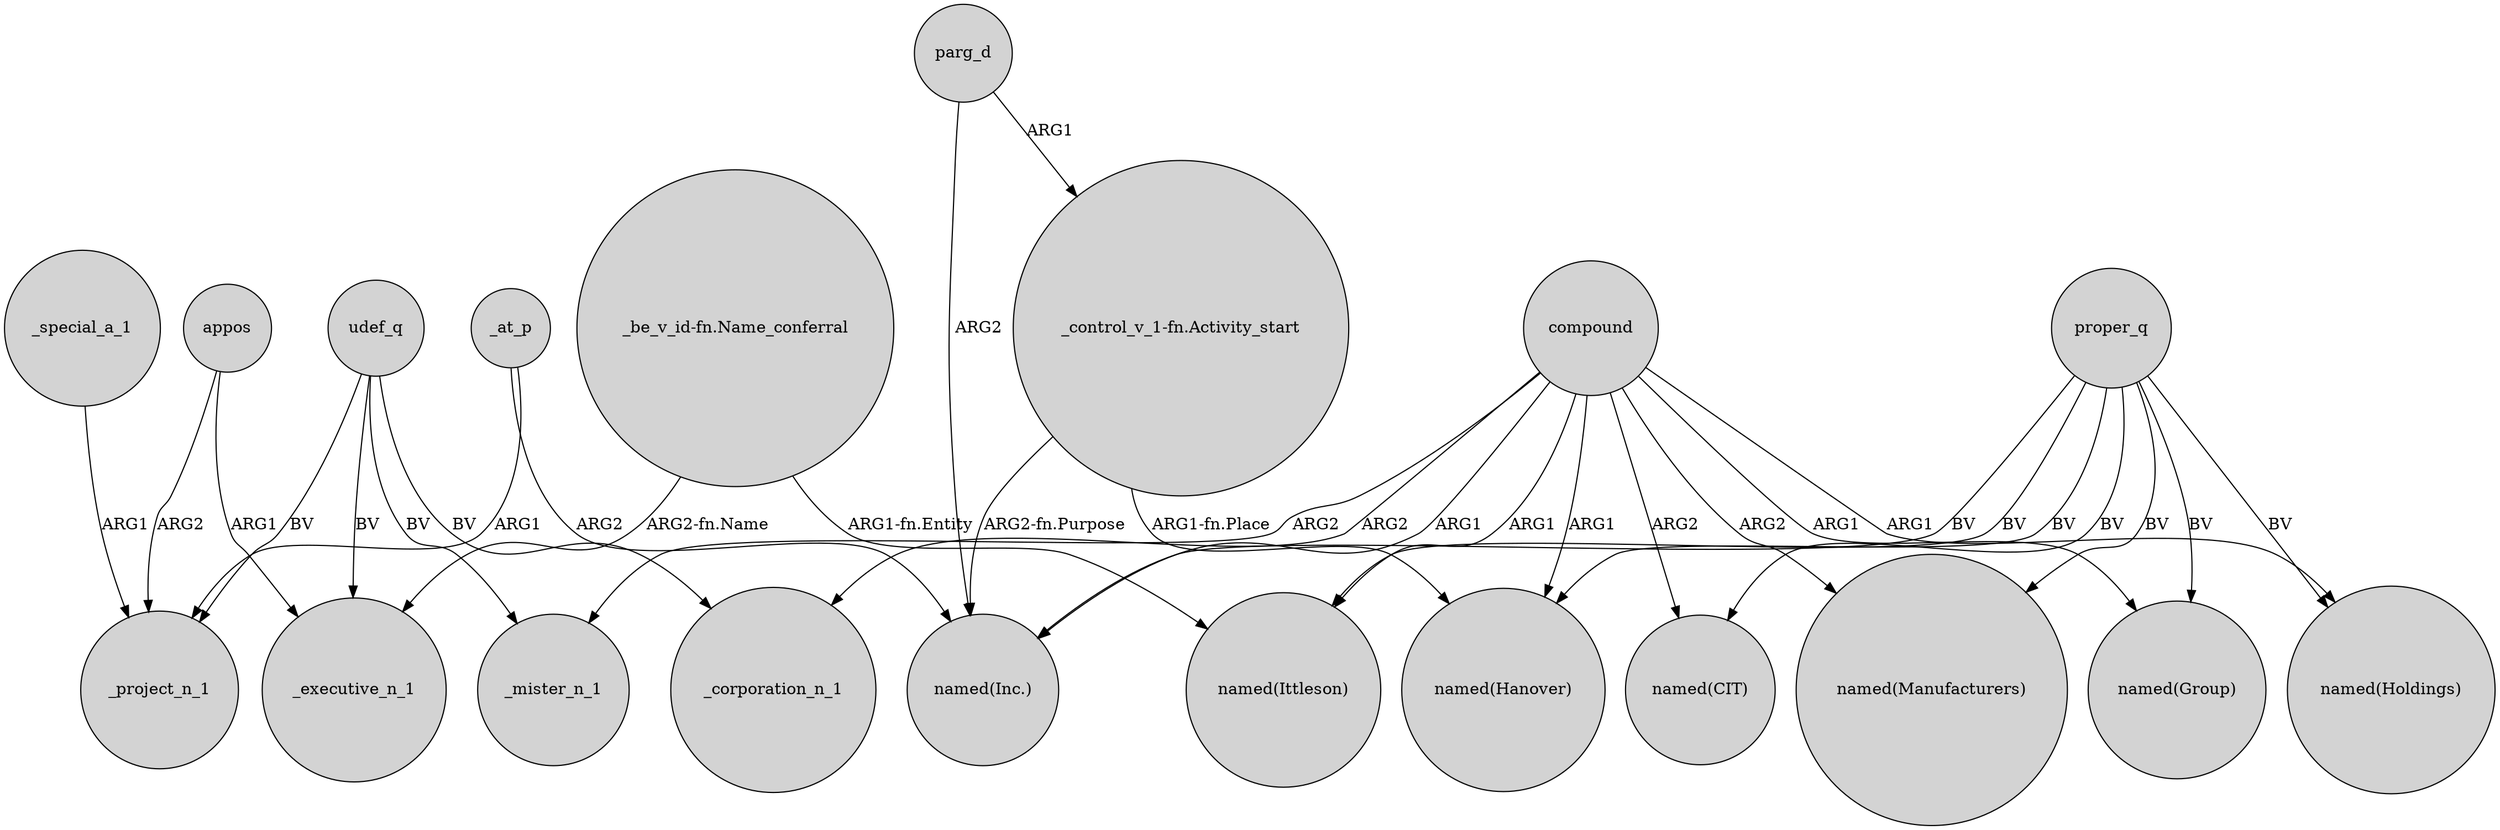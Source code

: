 digraph {
	node [shape=circle style=filled]
	udef_q -> _project_n_1 [label=BV]
	compound -> _mister_n_1 [label=ARG2]
	parg_d -> "named(Inc.)" [label=ARG2]
	appos -> _executive_n_1 [label=ARG1]
	compound -> "named(CIT)" [label=ARG2]
	compound -> "named(Group)" [label=ARG1]
	appos -> _project_n_1 [label=ARG2]
	_at_p -> _project_n_1 [label=ARG1]
	compound -> "named(Hanover)" [label=ARG1]
	proper_q -> "named(Ittleson)" [label=BV]
	udef_q -> _mister_n_1 [label=BV]
	proper_q -> "named(Group)" [label=BV]
	"_be_v_id-fn.Name_conferral" -> _executive_n_1 [label="ARG2-fn.Name"]
	proper_q -> "named(Inc.)" [label=BV]
	proper_q -> "named(Holdings)" [label=BV]
	udef_q -> _executive_n_1 [label=BV]
	proper_q -> "named(Hanover)" [label=BV]
	"_control_v_1-fn.Activity_start" -> "named(Inc.)" [label="ARG2-fn.Purpose"]
	compound -> "named(Ittleson)" [label=ARG1]
	proper_q -> "named(CIT)" [label=BV]
	compound -> "named(Manufacturers)" [label=ARG2]
	compound -> "named(Holdings)" [label=ARG1]
	compound -> _corporation_n_1 [label=ARG2]
	udef_q -> _corporation_n_1 [label=BV]
	"_control_v_1-fn.Activity_start" -> "named(Hanover)" [label="ARG1-fn.Place"]
	proper_q -> "named(Manufacturers)" [label=BV]
	compound -> "named(Inc.)" [label=ARG1]
	_at_p -> "named(Inc.)" [label=ARG2]
	parg_d -> "_control_v_1-fn.Activity_start" [label=ARG1]
	"_be_v_id-fn.Name_conferral" -> "named(Ittleson)" [label="ARG1-fn.Entity"]
	_special_a_1 -> _project_n_1 [label=ARG1]
}
